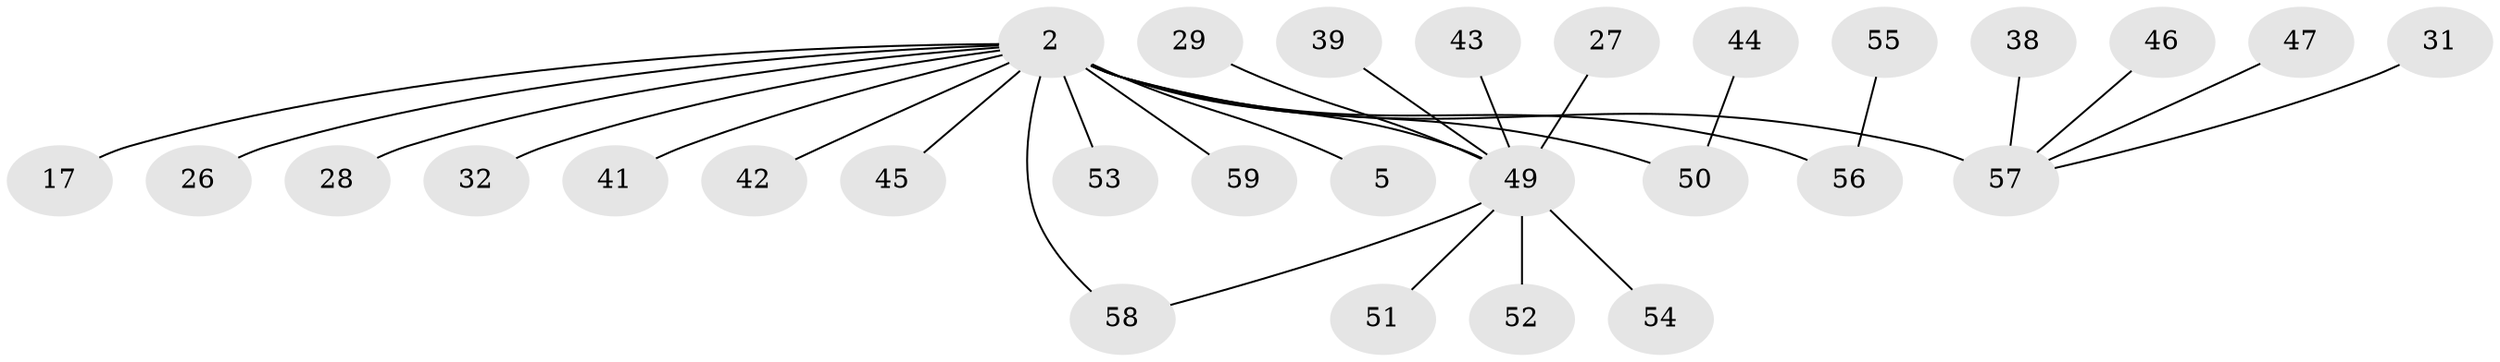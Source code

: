 // original degree distribution, {15: 0.01694915254237288, 7: 0.01694915254237288, 3: 0.13559322033898305, 2: 0.2033898305084746, 1: 0.5423728813559322, 6: 0.03389830508474576, 5: 0.03389830508474576, 4: 0.01694915254237288}
// Generated by graph-tools (version 1.1) at 2025/46/03/09/25 04:46:48]
// undirected, 29 vertices, 29 edges
graph export_dot {
graph [start="1"]
  node [color=gray90,style=filled];
  2 [super="+1"];
  5;
  17;
  26;
  27;
  28;
  29;
  31;
  32 [super="+20+25"];
  38;
  39 [super="+35"];
  41;
  42;
  43;
  44;
  45;
  46;
  47;
  49 [super="+12+36+22"];
  50 [super="+40"];
  51;
  52;
  53 [super="+16+34"];
  54;
  55;
  56 [super="+48"];
  57 [super="+24+30+21"];
  58 [super="+11+37"];
  59;
  2 -- 26;
  2 -- 42;
  2 -- 5;
  2 -- 41;
  2 -- 45;
  2 -- 17;
  2 -- 59;
  2 -- 28;
  2 -- 49 [weight=3];
  2 -- 58;
  2 -- 53;
  2 -- 56;
  2 -- 32;
  2 -- 57 [weight=4];
  2 -- 50;
  27 -- 49;
  29 -- 49;
  31 -- 57;
  38 -- 57;
  39 -- 49;
  43 -- 49;
  44 -- 50;
  46 -- 57;
  47 -- 57;
  49 -- 52;
  49 -- 51;
  49 -- 54;
  49 -- 58;
  55 -- 56;
}
